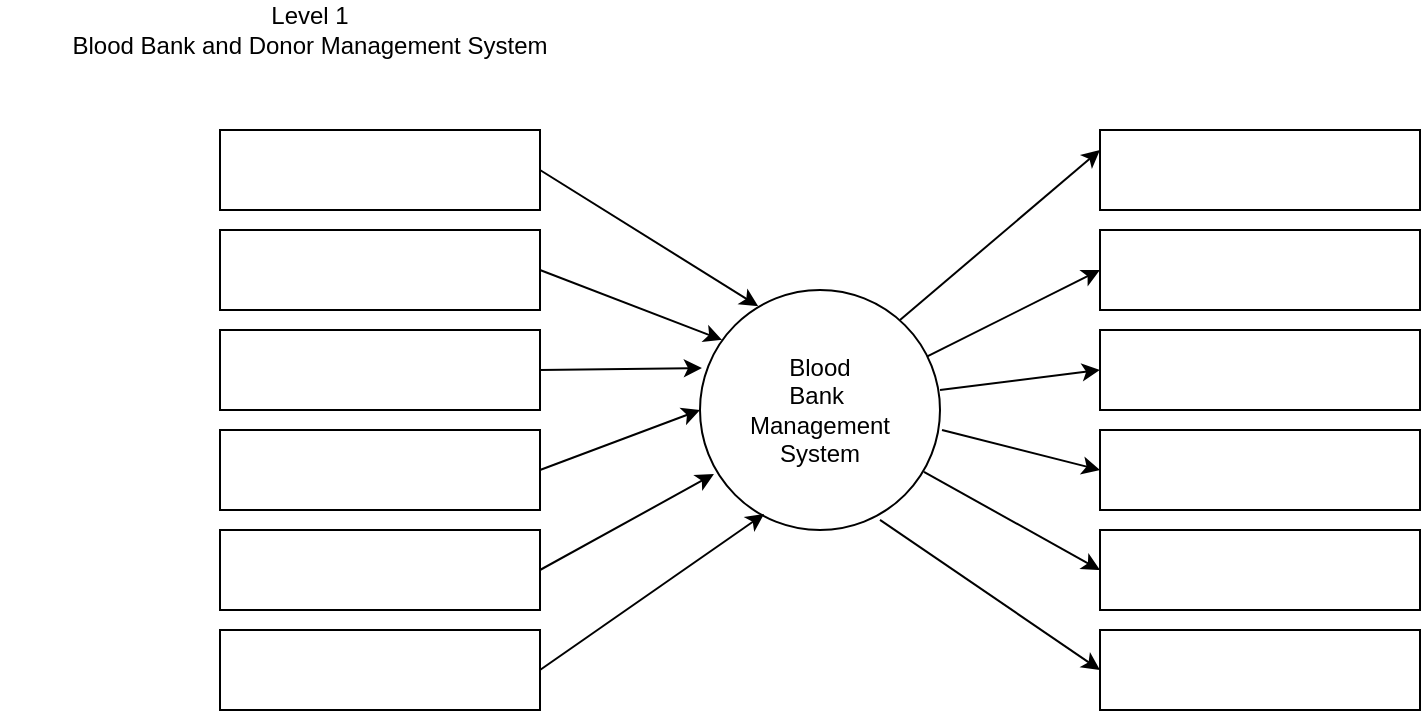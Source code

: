 <mxfile version="13.6.6" type="github">
  <diagram id="0N9GcTCLs40PsIx27nu9" name="Page-1">
    <mxGraphModel dx="868" dy="482" grid="1" gridSize="10" guides="1" tooltips="1" connect="1" arrows="1" fold="1" page="1" pageScale="1" pageWidth="850" pageHeight="1100" math="0" shadow="0">
      <root>
        <mxCell id="0" />
        <mxCell id="1" parent="0" />
        <mxCell id="ZrmOziMJZViyUHCKc2ST-1" value="Level 1&lt;br&gt;Blood Bank and Donor Management System" style="text;html=1;strokeColor=none;fillColor=none;align=center;verticalAlign=middle;whiteSpace=wrap;rounded=0;" parent="1" vertex="1">
          <mxGeometry x="10" y="50" width="310" height="20" as="geometry" />
        </mxCell>
        <mxCell id="ZrmOziMJZViyUHCKc2ST-2" value="Blood&lt;br&gt;Bank&amp;nbsp;&lt;br&gt;Management&lt;br&gt;System" style="ellipse;whiteSpace=wrap;html=1;aspect=fixed;" parent="1" vertex="1">
          <mxGeometry x="360" y="190" width="120" height="120" as="geometry" />
        </mxCell>
        <mxCell id="56nRF85Pk3SCUOcTt5Zv-1" value="" style="rounded=0;whiteSpace=wrap;html=1;" parent="1" vertex="1">
          <mxGeometry x="560" y="110" width="160" height="40" as="geometry" />
        </mxCell>
        <mxCell id="56nRF85Pk3SCUOcTt5Zv-2" value="" style="rounded=0;whiteSpace=wrap;html=1;" parent="1" vertex="1">
          <mxGeometry x="560" y="160" width="160" height="40" as="geometry" />
        </mxCell>
        <mxCell id="56nRF85Pk3SCUOcTt5Zv-3" value="" style="rounded=0;whiteSpace=wrap;html=1;" parent="1" vertex="1">
          <mxGeometry x="560" y="210" width="160" height="40" as="geometry" />
        </mxCell>
        <mxCell id="56nRF85Pk3SCUOcTt5Zv-4" value="" style="rounded=0;whiteSpace=wrap;html=1;" parent="1" vertex="1">
          <mxGeometry x="560" y="260" width="160" height="40" as="geometry" />
        </mxCell>
        <mxCell id="56nRF85Pk3SCUOcTt5Zv-5" value="" style="rounded=0;whiteSpace=wrap;html=1;" parent="1" vertex="1">
          <mxGeometry x="560" y="360" width="160" height="40" as="geometry" />
        </mxCell>
        <mxCell id="56nRF85Pk3SCUOcTt5Zv-6" value="" style="rounded=0;whiteSpace=wrap;html=1;" parent="1" vertex="1">
          <mxGeometry x="560" y="310" width="160" height="40" as="geometry" />
        </mxCell>
        <mxCell id="56nRF85Pk3SCUOcTt5Zv-7" value="" style="rounded=0;whiteSpace=wrap;html=1;" parent="1" vertex="1">
          <mxGeometry x="120" y="360" width="160" height="40" as="geometry" />
        </mxCell>
        <mxCell id="56nRF85Pk3SCUOcTt5Zv-8" value="" style="rounded=0;whiteSpace=wrap;html=1;" parent="1" vertex="1">
          <mxGeometry x="120" y="310" width="160" height="40" as="geometry" />
        </mxCell>
        <mxCell id="56nRF85Pk3SCUOcTt5Zv-9" value="" style="rounded=0;whiteSpace=wrap;html=1;" parent="1" vertex="1">
          <mxGeometry x="120" y="260" width="160" height="40" as="geometry" />
        </mxCell>
        <mxCell id="56nRF85Pk3SCUOcTt5Zv-10" value="" style="rounded=0;whiteSpace=wrap;html=1;" parent="1" vertex="1">
          <mxGeometry x="120" y="110" width="160" height="40" as="geometry" />
        </mxCell>
        <mxCell id="56nRF85Pk3SCUOcTt5Zv-11" value="" style="rounded=0;whiteSpace=wrap;html=1;" parent="1" vertex="1">
          <mxGeometry x="120" y="160" width="160" height="40" as="geometry" />
        </mxCell>
        <mxCell id="56nRF85Pk3SCUOcTt5Zv-12" value="" style="rounded=0;whiteSpace=wrap;html=1;" parent="1" vertex="1">
          <mxGeometry x="120" y="210" width="160" height="40" as="geometry" />
        </mxCell>
        <mxCell id="vwDUmSaHlhe9i_p7MX3b-1" value="" style="endArrow=classic;html=1;exitX=1;exitY=0.5;exitDx=0;exitDy=0;entryX=0.267;entryY=0.933;entryDx=0;entryDy=0;entryPerimeter=0;" edge="1" parent="1" source="56nRF85Pk3SCUOcTt5Zv-7" target="ZrmOziMJZViyUHCKc2ST-2">
          <mxGeometry width="50" height="50" relative="1" as="geometry">
            <mxPoint x="280" y="390" as="sourcePoint" />
            <mxPoint x="330" y="340" as="targetPoint" />
          </mxGeometry>
        </mxCell>
        <mxCell id="vwDUmSaHlhe9i_p7MX3b-2" value="" style="endArrow=classic;html=1;entryX=0.058;entryY=0.767;entryDx=0;entryDy=0;entryPerimeter=0;" edge="1" parent="1" target="ZrmOziMJZViyUHCKc2ST-2">
          <mxGeometry width="50" height="50" relative="1" as="geometry">
            <mxPoint x="280" y="330" as="sourcePoint" />
            <mxPoint x="364" y="280" as="targetPoint" />
          </mxGeometry>
        </mxCell>
        <mxCell id="vwDUmSaHlhe9i_p7MX3b-3" value="" style="endArrow=classic;html=1;exitX=1;exitY=0.5;exitDx=0;exitDy=0;entryX=0;entryY=0.5;entryDx=0;entryDy=0;" edge="1" parent="1" source="56nRF85Pk3SCUOcTt5Zv-9" target="ZrmOziMJZViyUHCKc2ST-2">
          <mxGeometry width="50" height="50" relative="1" as="geometry">
            <mxPoint x="290" y="290" as="sourcePoint" />
            <mxPoint x="330" y="230" as="targetPoint" />
          </mxGeometry>
        </mxCell>
        <mxCell id="vwDUmSaHlhe9i_p7MX3b-4" value="" style="endArrow=classic;html=1;entryX=0.008;entryY=0.325;entryDx=0;entryDy=0;entryPerimeter=0;" edge="1" parent="1" target="ZrmOziMJZViyUHCKc2ST-2">
          <mxGeometry width="50" height="50" relative="1" as="geometry">
            <mxPoint x="280" y="230" as="sourcePoint" />
            <mxPoint x="330" y="180" as="targetPoint" />
          </mxGeometry>
        </mxCell>
        <mxCell id="vwDUmSaHlhe9i_p7MX3b-5" value="" style="endArrow=classic;html=1;entryX=0.092;entryY=0.208;entryDx=0;entryDy=0;entryPerimeter=0;" edge="1" parent="1" target="ZrmOziMJZViyUHCKc2ST-2">
          <mxGeometry width="50" height="50" relative="1" as="geometry">
            <mxPoint x="280" y="180" as="sourcePoint" />
            <mxPoint x="330" y="130" as="targetPoint" />
          </mxGeometry>
        </mxCell>
        <mxCell id="vwDUmSaHlhe9i_p7MX3b-6" value="" style="endArrow=classic;html=1;entryX=0.242;entryY=0.067;entryDx=0;entryDy=0;entryPerimeter=0;" edge="1" parent="1" target="ZrmOziMJZViyUHCKc2ST-2">
          <mxGeometry width="50" height="50" relative="1" as="geometry">
            <mxPoint x="280" y="130" as="sourcePoint" />
            <mxPoint x="330" y="80" as="targetPoint" />
          </mxGeometry>
        </mxCell>
        <mxCell id="vwDUmSaHlhe9i_p7MX3b-7" value="" style="endArrow=classic;html=1;entryX=0;entryY=0.5;entryDx=0;entryDy=0;exitX=0.75;exitY=0.958;exitDx=0;exitDy=0;exitPerimeter=0;" edge="1" parent="1" source="ZrmOziMJZViyUHCKc2ST-2" target="56nRF85Pk3SCUOcTt5Zv-5">
          <mxGeometry width="50" height="50" relative="1" as="geometry">
            <mxPoint x="462" y="420" as="sourcePoint" />
            <mxPoint x="430" y="220" as="targetPoint" />
          </mxGeometry>
        </mxCell>
        <mxCell id="vwDUmSaHlhe9i_p7MX3b-8" value="" style="endArrow=classic;html=1;exitX=0.933;exitY=0.758;exitDx=0;exitDy=0;entryX=0;entryY=0.5;entryDx=0;entryDy=0;exitPerimeter=0;" edge="1" parent="1" source="ZrmOziMJZViyUHCKc2ST-2" target="56nRF85Pk3SCUOcTt5Zv-6">
          <mxGeometry width="50" height="50" relative="1" as="geometry">
            <mxPoint x="480" y="275" as="sourcePoint" />
            <mxPoint x="530" y="225" as="targetPoint" />
          </mxGeometry>
        </mxCell>
        <mxCell id="vwDUmSaHlhe9i_p7MX3b-9" value="" style="endArrow=classic;html=1;entryX=0;entryY=0.5;entryDx=0;entryDy=0;" edge="1" parent="1" target="56nRF85Pk3SCUOcTt5Zv-4">
          <mxGeometry width="50" height="50" relative="1" as="geometry">
            <mxPoint x="481" y="260" as="sourcePoint" />
            <mxPoint x="530" y="200" as="targetPoint" />
          </mxGeometry>
        </mxCell>
        <mxCell id="vwDUmSaHlhe9i_p7MX3b-10" value="" style="endArrow=classic;html=1;entryX=0;entryY=0.5;entryDx=0;entryDy=0;exitX=1;exitY=0.417;exitDx=0;exitDy=0;exitPerimeter=0;" edge="1" parent="1" source="ZrmOziMJZViyUHCKc2ST-2" target="56nRF85Pk3SCUOcTt5Zv-3">
          <mxGeometry width="50" height="50" relative="1" as="geometry">
            <mxPoint x="460" y="220" as="sourcePoint" />
            <mxPoint x="510" y="170" as="targetPoint" />
          </mxGeometry>
        </mxCell>
        <mxCell id="vwDUmSaHlhe9i_p7MX3b-11" value="" style="endArrow=classic;html=1;entryX=0;entryY=0.25;entryDx=0;entryDy=0;" edge="1" parent="1" target="56nRF85Pk3SCUOcTt5Zv-1">
          <mxGeometry width="50" height="50" relative="1" as="geometry">
            <mxPoint x="460" y="205" as="sourcePoint" />
            <mxPoint x="510" y="155" as="targetPoint" />
          </mxGeometry>
        </mxCell>
        <mxCell id="vwDUmSaHlhe9i_p7MX3b-12" value="" style="endArrow=classic;html=1;entryX=0;entryY=0.5;entryDx=0;entryDy=0;" edge="1" parent="1" source="ZrmOziMJZViyUHCKc2ST-2" target="56nRF85Pk3SCUOcTt5Zv-2">
          <mxGeometry width="50" height="50" relative="1" as="geometry">
            <mxPoint x="440" y="180" as="sourcePoint" />
            <mxPoint x="490" y="130" as="targetPoint" />
          </mxGeometry>
        </mxCell>
      </root>
    </mxGraphModel>
  </diagram>
</mxfile>
